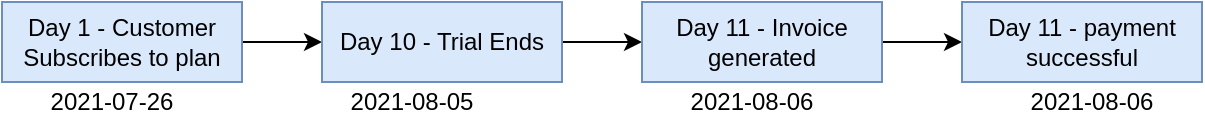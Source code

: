 <mxfile version="14.9.8" type="google" pages="5"><diagram id="E1wxUwZaS0KUdd3JLU5H" name="flow1"><mxGraphModel dx="782" dy="396" grid="1" gridSize="10" guides="1" tooltips="1" connect="1" arrows="1" fold="1" page="1" pageScale="1" pageWidth="850" pageHeight="1100" math="0" shadow="0"><root><mxCell id="4HfYNl6UoJ7b16Tqt1GV-0"/><mxCell id="4HfYNl6UoJ7b16Tqt1GV-1" parent="4HfYNl6UoJ7b16Tqt1GV-0"/><mxCell id="wLs8Li4pr3W6HpZMJl1n-6" style="edgeStyle=orthogonalEdgeStyle;rounded=0;orthogonalLoop=1;jettySize=auto;html=1;exitX=1;exitY=0.5;exitDx=0;exitDy=0;entryX=0;entryY=0.5;entryDx=0;entryDy=0;" parent="4HfYNl6UoJ7b16Tqt1GV-1" source="wLs8Li4pr3W6HpZMJl1n-0" target="wLs8Li4pr3W6HpZMJl1n-1" edge="1"><mxGeometry relative="1" as="geometry"/></mxCell><mxCell id="wLs8Li4pr3W6HpZMJl1n-0" value="Day 1 - Customer Subscribes to plan" style="rounded=0;whiteSpace=wrap;html=1;fillColor=#dae8fc;strokeColor=#6c8ebf;" parent="4HfYNl6UoJ7b16Tqt1GV-1" vertex="1"><mxGeometry x="40" y="40" width="120" height="40" as="geometry"/></mxCell><mxCell id="wLs8Li4pr3W6HpZMJl1n-7" style="edgeStyle=orthogonalEdgeStyle;rounded=0;orthogonalLoop=1;jettySize=auto;html=1;entryX=0;entryY=0.5;entryDx=0;entryDy=0;" parent="4HfYNl6UoJ7b16Tqt1GV-1" source="wLs8Li4pr3W6HpZMJl1n-1" target="wLs8Li4pr3W6HpZMJl1n-2" edge="1"><mxGeometry relative="1" as="geometry"/></mxCell><mxCell id="wLs8Li4pr3W6HpZMJl1n-1" value="Day 10 - Trial Ends" style="rounded=0;whiteSpace=wrap;html=1;fillColor=#dae8fc;strokeColor=#6c8ebf;" parent="4HfYNl6UoJ7b16Tqt1GV-1" vertex="1"><mxGeometry x="200" y="40" width="120" height="40" as="geometry"/></mxCell><mxCell id="F21rj4qIpckdMsjhJU4Z-2" style="edgeStyle=orthogonalEdgeStyle;rounded=0;orthogonalLoop=1;jettySize=auto;html=1;" parent="4HfYNl6UoJ7b16Tqt1GV-1" source="wLs8Li4pr3W6HpZMJl1n-2" target="F21rj4qIpckdMsjhJU4Z-0" edge="1"><mxGeometry relative="1" as="geometry"/></mxCell><mxCell id="wLs8Li4pr3W6HpZMJl1n-2" value="Day 11 - Invoice generated" style="rounded=0;whiteSpace=wrap;html=1;fillColor=#dae8fc;strokeColor=#6c8ebf;" parent="4HfYNl6UoJ7b16Tqt1GV-1" vertex="1"><mxGeometry x="360" y="40" width="120" height="40" as="geometry"/></mxCell><mxCell id="kyMxTrrZ-ADrnWksc2vy-0" value="2021-07-26" style="text;html=1;strokeColor=none;fillColor=none;align=center;verticalAlign=middle;whiteSpace=wrap;rounded=0;" parent="4HfYNl6UoJ7b16Tqt1GV-1" vertex="1"><mxGeometry x="50" y="80" width="90" height="20" as="geometry"/></mxCell><mxCell id="kyMxTrrZ-ADrnWksc2vy-1" value="2021-08-05" style="text;html=1;strokeColor=none;fillColor=none;align=center;verticalAlign=middle;whiteSpace=wrap;rounded=0;" parent="4HfYNl6UoJ7b16Tqt1GV-1" vertex="1"><mxGeometry x="200" y="80" width="90" height="20" as="geometry"/></mxCell><mxCell id="kyMxTrrZ-ADrnWksc2vy-2" value="2021-08-06" style="text;html=1;strokeColor=none;fillColor=none;align=center;verticalAlign=middle;whiteSpace=wrap;rounded=0;" parent="4HfYNl6UoJ7b16Tqt1GV-1" vertex="1"><mxGeometry x="370" y="80" width="90" height="20" as="geometry"/></mxCell><mxCell id="F21rj4qIpckdMsjhJU4Z-0" value="Day 11 - payment successful" style="rounded=0;whiteSpace=wrap;html=1;fillColor=#dae8fc;strokeColor=#6c8ebf;" parent="4HfYNl6UoJ7b16Tqt1GV-1" vertex="1"><mxGeometry x="520" y="40" width="120" height="40" as="geometry"/></mxCell><mxCell id="F21rj4qIpckdMsjhJU4Z-1" value="2021-08-06" style="text;html=1;strokeColor=none;fillColor=none;align=center;verticalAlign=middle;whiteSpace=wrap;rounded=0;" parent="4HfYNl6UoJ7b16Tqt1GV-1" vertex="1"><mxGeometry x="540" y="80" width="90" height="20" as="geometry"/></mxCell></root></mxGraphModel></diagram><diagram id="nWyv2I-tVouvnHZjVnkt" name="flow2"><mxGraphModel dx="782" dy="396" grid="1" gridSize="10" guides="1" tooltips="1" connect="1" arrows="1" fold="1" page="1" pageScale="1" pageWidth="850" pageHeight="1100" math="0" shadow="0"><root><mxCell id="rB4K3EMBWWmtMol2CL0K-0"/><mxCell id="rB4K3EMBWWmtMol2CL0K-1" parent="rB4K3EMBWWmtMol2CL0K-0"/><mxCell id="RePvKQAdJETP6gQ1V2G2-0" style="edgeStyle=orthogonalEdgeStyle;rounded=0;orthogonalLoop=1;jettySize=auto;html=1;exitX=1;exitY=0.5;exitDx=0;exitDy=0;entryX=0;entryY=0.5;entryDx=0;entryDy=0;" parent="rB4K3EMBWWmtMol2CL0K-1" source="rB4K3EMBWWmtMol2CL0K-2" target="zC371Rti79twj9CZnQ_U-0" edge="1"><mxGeometry relative="1" as="geometry"/></mxCell><mxCell id="rB4K3EMBWWmtMol2CL0K-2" value="Day 1 - Customer Subscribes&lt;br&gt;" style="rounded=0;whiteSpace=wrap;html=1;fillColor=#dae8fc;strokeColor=#6c8ebf;" parent="rB4K3EMBWWmtMol2CL0K-1" vertex="1"><mxGeometry x="40" y="40" width="120" height="40" as="geometry"/></mxCell><mxCell id="RePvKQAdJETP6gQ1V2G2-3" style="edgeStyle=orthogonalEdgeStyle;rounded=0;orthogonalLoop=1;jettySize=auto;html=1;exitX=1;exitY=0.5;exitDx=0;exitDy=0;entryX=0;entryY=0.5;entryDx=0;entryDy=0;" parent="rB4K3EMBWWmtMol2CL0K-1" source="rB4K3EMBWWmtMol2CL0K-3" target="rB4K3EMBWWmtMol2CL0K-4" edge="1"><mxGeometry relative="1" as="geometry"/></mxCell><mxCell id="rB4K3EMBWWmtMol2CL0K-3" value="Day 11 - Payment failure" style="rounded=0;whiteSpace=wrap;html=1;fillColor=#dae8fc;strokeColor=#6c8ebf;" parent="rB4K3EMBWWmtMol2CL0K-1" vertex="1"><mxGeometry x="520" y="40" width="120" height="40" as="geometry"/></mxCell><mxCell id="e6YYC579CkdMot-t3lHI-0" style="edgeStyle=orthogonalEdgeStyle;rounded=0;orthogonalLoop=1;jettySize=auto;html=1;entryX=0.5;entryY=0;entryDx=0;entryDy=0;" parent="rB4K3EMBWWmtMol2CL0K-1" source="rB4K3EMBWWmtMol2CL0K-4" target="rB4K3EMBWWmtMol2CL0K-6" edge="1"><mxGeometry relative="1" as="geometry"/></mxCell><mxCell id="rB4K3EMBWWmtMol2CL0K-4" value="Day 12 - Payment Retry 1 - Failure" style="rounded=0;whiteSpace=wrap;html=1;fillColor=#f8cecc;strokeColor=#b85450;" parent="rB4K3EMBWWmtMol2CL0K-1" vertex="1"><mxGeometry x="680" y="40" width="120" height="40" as="geometry"/></mxCell><mxCell id="e6YYC579CkdMot-t3lHI-1" style="edgeStyle=orthogonalEdgeStyle;rounded=0;orthogonalLoop=1;jettySize=auto;html=1;exitX=0;exitY=0.5;exitDx=0;exitDy=0;entryX=1;entryY=0.5;entryDx=0;entryDy=0;" parent="rB4K3EMBWWmtMol2CL0K-1" source="rB4K3EMBWWmtMol2CL0K-6" target="rB4K3EMBWWmtMol2CL0K-7" edge="1"><mxGeometry relative="1" as="geometry"/></mxCell><mxCell id="rB4K3EMBWWmtMol2CL0K-6" value="Day 14 - Customer fixes payment issue" style="rounded=0;whiteSpace=wrap;html=1;fillColor=#dae8fc;strokeColor=#6c8ebf;" parent="rB4K3EMBWWmtMol2CL0K-1" vertex="1"><mxGeometry x="680" y="120" width="120" height="40" as="geometry"/></mxCell><mxCell id="rB4K3EMBWWmtMol2CL0K-7" value="Day 20 - Payment Retry 2 - Successful" style="rounded=0;whiteSpace=wrap;html=1;fillColor=#f8cecc;strokeColor=#b85450;" parent="rB4K3EMBWWmtMol2CL0K-1" vertex="1"><mxGeometry x="520" y="120" width="120" height="40" as="geometry"/></mxCell><mxCell id="MW-dQei5dXO2PhE6A8pw-3" style="edgeStyle=orthogonalEdgeStyle;rounded=0;orthogonalLoop=1;jettySize=auto;html=1;exitX=1;exitY=0.5;exitDx=0;exitDy=0;entryX=0;entryY=0.5;entryDx=0;entryDy=0;" parent="rB4K3EMBWWmtMol2CL0K-1" source="zC371Rti79twj9CZnQ_U-0" target="MW-dQei5dXO2PhE6A8pw-0" edge="1"><mxGeometry relative="1" as="geometry"/></mxCell><mxCell id="zC371Rti79twj9CZnQ_U-0" value="Day 10 - Trial Ends" style="rounded=0;whiteSpace=wrap;html=1;fillColor=#dae8fc;strokeColor=#6c8ebf;" parent="rB4K3EMBWWmtMol2CL0K-1" vertex="1"><mxGeometry x="200" y="40" width="120" height="40" as="geometry"/></mxCell><mxCell id="9B5PKMjGAyrfwj8kRlno-0" value="2021-07-26" style="text;html=1;strokeColor=none;fillColor=none;align=center;verticalAlign=middle;whiteSpace=wrap;rounded=0;" parent="rB4K3EMBWWmtMol2CL0K-1" vertex="1"><mxGeometry x="60" y="80" width="90" height="20" as="geometry"/></mxCell><mxCell id="3v1C4fTFQ_QoODBUTldC-0" value="2021-08-05" style="text;html=1;strokeColor=none;fillColor=none;align=center;verticalAlign=middle;whiteSpace=wrap;rounded=0;" parent="rB4K3EMBWWmtMol2CL0K-1" vertex="1"><mxGeometry x="215" y="80" width="90" height="20" as="geometry"/></mxCell><mxCell id="3v1C4fTFQ_QoODBUTldC-1" value="2021-08-06" style="text;html=1;strokeColor=none;fillColor=none;align=center;verticalAlign=middle;whiteSpace=wrap;rounded=0;" parent="rB4K3EMBWWmtMol2CL0K-1" vertex="1"><mxGeometry x="530" y="80" width="90" height="20" as="geometry"/></mxCell><mxCell id="3v1C4fTFQ_QoODBUTldC-2" value="2021-08-07" style="text;html=1;strokeColor=none;fillColor=none;align=center;verticalAlign=middle;whiteSpace=wrap;rounded=0;" parent="rB4K3EMBWWmtMol2CL0K-1" vertex="1"><mxGeometry x="695" y="80" width="90" height="20" as="geometry"/></mxCell><mxCell id="3v1C4fTFQ_QoODBUTldC-4" value="2021-08-09" style="text;html=1;strokeColor=none;fillColor=none;align=center;verticalAlign=middle;whiteSpace=wrap;rounded=0;" parent="rB4K3EMBWWmtMol2CL0K-1" vertex="1"><mxGeometry x="690" y="160" width="90" height="20" as="geometry"/></mxCell><mxCell id="3v1C4fTFQ_QoODBUTldC-5" value="2021-08-15" style="text;html=1;strokeColor=none;fillColor=none;align=center;verticalAlign=middle;whiteSpace=wrap;rounded=0;" parent="rB4K3EMBWWmtMol2CL0K-1" vertex="1"><mxGeometry x="530" y="160" width="90" height="20" as="geometry"/></mxCell><mxCell id="xUGbgR-QlsVqdu9NtgpL-0" value="Customer/System&amp;nbsp;" style="rounded=0;whiteSpace=wrap;html=1;fillColor=#dae8fc;strokeColor=#6c8ebf;" parent="rB4K3EMBWWmtMol2CL0K-1" vertex="1"><mxGeometry x="270" y="230" width="120" height="40" as="geometry"/></mxCell><mxCell id="xUGbgR-QlsVqdu9NtgpL-1" value="Payment Retry Systen" style="rounded=0;whiteSpace=wrap;html=1;fillColor=#f8cecc;strokeColor=#b85450;" parent="rB4K3EMBWWmtMol2CL0K-1" vertex="1"><mxGeometry x="430" y="230" width="120" height="40" as="geometry"/></mxCell><mxCell id="xUGbgR-QlsVqdu9NtgpL-2" value="" style="rounded=0;whiteSpace=wrap;html=1;fillColor=none;dashed=1;" parent="rB4K3EMBWWmtMol2CL0K-1" vertex="1"><mxGeometry x="255" y="200" width="355" height="85" as="geometry"/></mxCell><mxCell id="xUGbgR-QlsVqdu9NtgpL-4" value="Legend" style="text;html=1;strokeColor=none;fillColor=none;align=center;verticalAlign=middle;whiteSpace=wrap;rounded=0;dashed=1;" parent="rB4K3EMBWWmtMol2CL0K-1" vertex="1"><mxGeometry x="565" y="200" width="40" height="20" as="geometry"/></mxCell><mxCell id="MW-dQei5dXO2PhE6A8pw-4" style="edgeStyle=orthogonalEdgeStyle;rounded=0;orthogonalLoop=1;jettySize=auto;html=1;exitX=1;exitY=0.5;exitDx=0;exitDy=0;" parent="rB4K3EMBWWmtMol2CL0K-1" source="MW-dQei5dXO2PhE6A8pw-0" target="rB4K3EMBWWmtMol2CL0K-3" edge="1"><mxGeometry relative="1" as="geometry"/></mxCell><mxCell id="MW-dQei5dXO2PhE6A8pw-0" value="Day 11 - Invoice generated" style="rounded=0;whiteSpace=wrap;html=1;fillColor=#dae8fc;strokeColor=#6c8ebf;" parent="rB4K3EMBWWmtMol2CL0K-1" vertex="1"><mxGeometry x="360" y="40" width="120" height="40" as="geometry"/></mxCell><mxCell id="MW-dQei5dXO2PhE6A8pw-5" value="2021-08-06" style="text;html=1;strokeColor=none;fillColor=none;align=center;verticalAlign=middle;whiteSpace=wrap;rounded=0;" parent="rB4K3EMBWWmtMol2CL0K-1" vertex="1"><mxGeometry x="375" y="80" width="90" height="20" as="geometry"/></mxCell></root></mxGraphModel></diagram><diagram id="q8D2mUQBGRJ00YN5R92D" name="flow3"><mxGraphModel dx="1632" dy="396" grid="1" gridSize="10" guides="1" tooltips="1" connect="1" arrows="1" fold="1" page="1" pageScale="1" pageWidth="850" pageHeight="1100" math="0" shadow="0"><root><mxCell id="35IUPDSEk2lGLHKOi12Q-0"/><mxCell id="35IUPDSEk2lGLHKOi12Q-1" parent="35IUPDSEk2lGLHKOi12Q-0"/><mxCell id="5ZPsB53qV-z_fYSQ2ltw-4" style="edgeStyle=orthogonalEdgeStyle;rounded=0;orthogonalLoop=1;jettySize=auto;html=1;" parent="35IUPDSEk2lGLHKOi12Q-1" source="R4N8oYUI-rJhL_FtSPWV-28" target="R4N8oYUI-rJhL_FtSPWV-34" edge="1"><mxGeometry relative="1" as="geometry"/></mxCell><mxCell id="R4N8oYUI-rJhL_FtSPWV-28" value="Day 1 - Customer Subscribes&lt;br&gt;" style="rounded=0;whiteSpace=wrap;html=1;fillColor=#dae8fc;strokeColor=#6c8ebf;" parent="35IUPDSEk2lGLHKOi12Q-1" vertex="1"><mxGeometry x="-120" y="40" width="120" height="40" as="geometry"/></mxCell><mxCell id="5ZPsB53qV-z_fYSQ2ltw-7" style="edgeStyle=orthogonalEdgeStyle;rounded=0;orthogonalLoop=1;jettySize=auto;html=1;entryX=0;entryY=0.5;entryDx=0;entryDy=0;" parent="35IUPDSEk2lGLHKOi12Q-1" source="R4N8oYUI-rJhL_FtSPWV-29" target="R4N8oYUI-rJhL_FtSPWV-30" edge="1"><mxGeometry relative="1" as="geometry"/></mxCell><mxCell id="R4N8oYUI-rJhL_FtSPWV-29" value="Day 11 - Payment failure" style="rounded=0;whiteSpace=wrap;html=1;fillColor=#dae8fc;strokeColor=#6c8ebf;" parent="35IUPDSEk2lGLHKOi12Q-1" vertex="1"><mxGeometry x="360" y="40" width="120" height="40" as="geometry"/></mxCell><mxCell id="5ZPsB53qV-z_fYSQ2ltw-8" style="edgeStyle=orthogonalEdgeStyle;rounded=0;orthogonalLoop=1;jettySize=auto;html=1;" parent="35IUPDSEk2lGLHKOi12Q-1" source="R4N8oYUI-rJhL_FtSPWV-30" target="R4N8oYUI-rJhL_FtSPWV-31" edge="1"><mxGeometry relative="1" as="geometry"/></mxCell><mxCell id="R4N8oYUI-rJhL_FtSPWV-30" value="Day 12 - Payment Retry 1 - Failure" style="rounded=0;whiteSpace=wrap;html=1;fillColor=#f8cecc;strokeColor=#b85450;" parent="35IUPDSEk2lGLHKOi12Q-1" vertex="1"><mxGeometry x="520" y="40" width="120" height="40" as="geometry"/></mxCell><mxCell id="5ZPsB53qV-z_fYSQ2ltw-9" style="edgeStyle=orthogonalEdgeStyle;rounded=0;orthogonalLoop=1;jettySize=auto;html=1;entryX=0.5;entryY=0;entryDx=0;entryDy=0;" parent="35IUPDSEk2lGLHKOi12Q-1" source="R4N8oYUI-rJhL_FtSPWV-31" edge="1"><mxGeometry relative="1" as="geometry"><mxPoint x="740" y="120" as="targetPoint"/></mxGeometry></mxCell><mxCell id="R4N8oYUI-rJhL_FtSPWV-31" value="Day 20 - Payment Retry 2 - Failure" style="rounded=0;whiteSpace=wrap;html=1;fillColor=#f8cecc;strokeColor=#b85450;" parent="35IUPDSEk2lGLHKOi12Q-1" vertex="1"><mxGeometry x="680" y="40" width="120" height="40" as="geometry"/></mxCell><mxCell id="TKsS-BRTz2yseTQQQelo-3" style="edgeStyle=orthogonalEdgeStyle;rounded=0;orthogonalLoop=1;jettySize=auto;html=1;exitX=1;exitY=0.5;exitDx=0;exitDy=0;" parent="35IUPDSEk2lGLHKOi12Q-1" source="R4N8oYUI-rJhL_FtSPWV-34" target="TKsS-BRTz2yseTQQQelo-0" edge="1"><mxGeometry relative="1" as="geometry"/></mxCell><mxCell id="R4N8oYUI-rJhL_FtSPWV-34" value="Day 10 - Trial Ends" style="rounded=0;whiteSpace=wrap;html=1;fillColor=#dae8fc;strokeColor=#6c8ebf;" parent="35IUPDSEk2lGLHKOi12Q-1" vertex="1"><mxGeometry x="40" y="40" width="120" height="40" as="geometry"/></mxCell><mxCell id="R4N8oYUI-rJhL_FtSPWV-35" value="2021-07-26" style="text;html=1;strokeColor=none;fillColor=none;align=center;verticalAlign=middle;whiteSpace=wrap;rounded=0;" parent="35IUPDSEk2lGLHKOi12Q-1" vertex="1"><mxGeometry x="-105" y="80" width="90" height="20" as="geometry"/></mxCell><mxCell id="R4N8oYUI-rJhL_FtSPWV-36" value="2021-08-05" style="text;html=1;strokeColor=none;fillColor=none;align=center;verticalAlign=middle;whiteSpace=wrap;rounded=0;" parent="35IUPDSEk2lGLHKOi12Q-1" vertex="1"><mxGeometry x="55" y="80" width="90" height="20" as="geometry"/></mxCell><mxCell id="R4N8oYUI-rJhL_FtSPWV-37" value="2021-08-06" style="text;html=1;strokeColor=none;fillColor=none;align=center;verticalAlign=middle;whiteSpace=wrap;rounded=0;" parent="35IUPDSEk2lGLHKOi12Q-1" vertex="1"><mxGeometry x="370" y="80" width="90" height="20" as="geometry"/></mxCell><mxCell id="R4N8oYUI-rJhL_FtSPWV-38" value="2021-08-07" style="text;html=1;strokeColor=none;fillColor=none;align=center;verticalAlign=middle;whiteSpace=wrap;rounded=0;" parent="35IUPDSEk2lGLHKOi12Q-1" vertex="1"><mxGeometry x="535" y="80" width="90" height="20" as="geometry"/></mxCell><mxCell id="R4N8oYUI-rJhL_FtSPWV-39" value="2021-08-15" style="text;html=1;strokeColor=none;fillColor=none;align=center;verticalAlign=middle;whiteSpace=wrap;rounded=0;" parent="35IUPDSEk2lGLHKOi12Q-1" vertex="1"><mxGeometry x="695" y="80" width="90" height="20" as="geometry"/></mxCell><mxCell id="5ZPsB53qV-z_fYSQ2ltw-11" style="edgeStyle=orthogonalEdgeStyle;rounded=0;orthogonalLoop=1;jettySize=auto;html=1;" parent="35IUPDSEk2lGLHKOi12Q-1" source="R4N8oYUI-rJhL_FtSPWV-42" edge="1"><mxGeometry relative="1" as="geometry"><mxPoint x="640" y="140" as="targetPoint"/></mxGeometry></mxCell><mxCell id="R4N8oYUI-rJhL_FtSPWV-42" value="Day 21 - Overdue System - Account in WARNING state" style="rounded=0;whiteSpace=wrap;html=1;fillColor=#fff2cc;strokeColor=#d6b656;" parent="35IUPDSEk2lGLHKOi12Q-1" vertex="1"><mxGeometry x="680" y="120" width="120" height="40" as="geometry"/></mxCell><mxCell id="R4N8oYUI-rJhL_FtSPWV-43" value="2021-08-16" style="text;html=1;strokeColor=none;fillColor=none;align=center;verticalAlign=middle;whiteSpace=wrap;rounded=0;" parent="35IUPDSEk2lGLHKOi12Q-1" vertex="1"><mxGeometry x="695" y="160" width="90" height="20" as="geometry"/></mxCell><mxCell id="R4N8oYUI-rJhL_FtSPWV-45" value="2021-08-18" style="text;html=1;strokeColor=none;fillColor=none;align=center;verticalAlign=middle;whiteSpace=wrap;rounded=0;" parent="35IUPDSEk2lGLHKOi12Q-1" vertex="1"><mxGeometry x="530" y="160" width="90" height="20" as="geometry"/></mxCell><mxCell id="5ZPsB53qV-z_fYSQ2ltw-12" style="edgeStyle=orthogonalEdgeStyle;rounded=0;orthogonalLoop=1;jettySize=auto;html=1;entryX=1;entryY=0.5;entryDx=0;entryDy=0;" parent="35IUPDSEk2lGLHKOi12Q-1" target="xs2Bn9c1mr-iilEoKzgp-1" edge="1"><mxGeometry relative="1" as="geometry"><mxPoint x="530" y="140" as="sourcePoint"/></mxGeometry></mxCell><mxCell id="xs2Bn9c1mr-iilEoKzgp-1" value="Day 24 - Payment Retry 3 - Successful" style="rounded=0;whiteSpace=wrap;html=1;fillColor=#f8cecc;strokeColor=#b85450;" parent="35IUPDSEk2lGLHKOi12Q-1" vertex="1"><mxGeometry x="370" y="120" width="120" height="40" as="geometry"/></mxCell><mxCell id="k3W5-cMfGrWrvVA13xtZ-0" value="Customer/System&amp;nbsp;" style="rounded=0;whiteSpace=wrap;html=1;fillColor=#dae8fc;strokeColor=#6c8ebf;" parent="35IUPDSEk2lGLHKOi12Q-1" vertex="1"><mxGeometry x="80" y="240" width="120" height="40" as="geometry"/></mxCell><mxCell id="k3W5-cMfGrWrvVA13xtZ-1" value="Payment Retry Systen" style="rounded=0;whiteSpace=wrap;html=1;fillColor=#f8cecc;strokeColor=#b85450;" parent="35IUPDSEk2lGLHKOi12Q-1" vertex="1"><mxGeometry x="240" y="240" width="120" height="40" as="geometry"/></mxCell><mxCell id="k3W5-cMfGrWrvVA13xtZ-3" value="" style="rounded=0;whiteSpace=wrap;html=1;fillColor=none;dashed=1;" parent="35IUPDSEk2lGLHKOi12Q-1" vertex="1"><mxGeometry x="40" y="210" width="530" height="85" as="geometry"/></mxCell><mxCell id="k3W5-cMfGrWrvVA13xtZ-2" value="Overdue System" style="rounded=0;whiteSpace=wrap;html=1;fillColor=#fff2cc;strokeColor=#d6b656;" parent="35IUPDSEk2lGLHKOi12Q-1" vertex="1"><mxGeometry x="400" y="240" width="120" height="40" as="geometry"/></mxCell><mxCell id="k3W5-cMfGrWrvVA13xtZ-4" value="Legend" style="text;html=1;strokeColor=none;fillColor=none;align=center;verticalAlign=middle;whiteSpace=wrap;rounded=0;dashed=1;" parent="35IUPDSEk2lGLHKOi12Q-1" vertex="1"><mxGeometry x="520" y="210" width="40" height="20" as="geometry"/></mxCell><mxCell id="TKsS-BRTz2yseTQQQelo-4" style="edgeStyle=orthogonalEdgeStyle;rounded=0;orthogonalLoop=1;jettySize=auto;html=1;exitX=1;exitY=0.5;exitDx=0;exitDy=0;" parent="35IUPDSEk2lGLHKOi12Q-1" source="TKsS-BRTz2yseTQQQelo-0" target="R4N8oYUI-rJhL_FtSPWV-29" edge="1"><mxGeometry relative="1" as="geometry"/></mxCell><mxCell id="TKsS-BRTz2yseTQQQelo-0" value="Day 11 - Invoice generated" style="rounded=0;whiteSpace=wrap;html=1;fillColor=#dae8fc;strokeColor=#6c8ebf;" parent="35IUPDSEk2lGLHKOi12Q-1" vertex="1"><mxGeometry x="200" y="40" width="120" height="40" as="geometry"/></mxCell><mxCell id="TKsS-BRTz2yseTQQQelo-1" value="2021-08-06" style="text;html=1;strokeColor=none;fillColor=none;align=center;verticalAlign=middle;whiteSpace=wrap;rounded=0;" parent="35IUPDSEk2lGLHKOi12Q-1" vertex="1"><mxGeometry x="210" y="80" width="90" height="20" as="geometry"/></mxCell><mxCell id="TKsS-BRTz2yseTQQQelo-2" style="edgeStyle=orthogonalEdgeStyle;rounded=0;orthogonalLoop=1;jettySize=auto;html=1;exitX=0.5;exitY=1;exitDx=0;exitDy=0;" parent="35IUPDSEk2lGLHKOi12Q-1" source="TKsS-BRTz2yseTQQQelo-1" target="TKsS-BRTz2yseTQQQelo-1" edge="1"><mxGeometry relative="1" as="geometry"/></mxCell><mxCell id="9hk1EsaecRq0Z9eF3aIK-4" value="2021-08-19" style="text;html=1;strokeColor=none;fillColor=none;align=center;verticalAlign=middle;whiteSpace=wrap;rounded=0;" parent="35IUPDSEk2lGLHKOi12Q-1" vertex="1"><mxGeometry x="385" y="160" width="90" height="20" as="geometry"/></mxCell><mxCell id="2ayGX2h7iMYv3KvNdU03-0" value="Day 23 - Customer fixes payment issues" style="rounded=0;whiteSpace=wrap;html=1;fillColor=#dae8fc;strokeColor=#6c8ebf;" vertex="1" parent="35IUPDSEk2lGLHKOi12Q-1"><mxGeometry x="520" y="120" width="120" height="40" as="geometry"/></mxCell></root></mxGraphModel></diagram><diagram name="flow4" id="V2qYNvqD0tHIUeqhycOp"><mxGraphModel dx="1632" dy="396" grid="1" gridSize="10" guides="1" tooltips="1" connect="1" arrows="1" fold="1" page="1" pageScale="1" pageWidth="850" pageHeight="1100" math="0" shadow="0"><root><mxCell id="rwn7IUPAy3u59_WHgVxb-0"/><mxCell id="rwn7IUPAy3u59_WHgVxb-1" parent="rwn7IUPAy3u59_WHgVxb-0"/><mxCell id="IsBRvYkMRBwsETeEyLUd-0" style="edgeStyle=orthogonalEdgeStyle;rounded=0;orthogonalLoop=1;jettySize=auto;html=1;exitX=1;exitY=0.5;exitDx=0;exitDy=0;entryX=0;entryY=0.5;entryDx=0;entryDy=0;" parent="rwn7IUPAy3u59_WHgVxb-1" source="rwn7IUPAy3u59_WHgVxb-2" target="rwn7IUPAy3u59_WHgVxb-7" edge="1"><mxGeometry relative="1" as="geometry"/></mxCell><mxCell id="rwn7IUPAy3u59_WHgVxb-2" value="Day 1 - Customer Subscribes&lt;br&gt;" style="rounded=0;whiteSpace=wrap;html=1;fillColor=#dae8fc;strokeColor=#6c8ebf;" parent="rwn7IUPAy3u59_WHgVxb-1" vertex="1"><mxGeometry x="-120" y="40" width="120" height="40" as="geometry"/></mxCell><mxCell id="IsBRvYkMRBwsETeEyLUd-2" style="edgeStyle=orthogonalEdgeStyle;rounded=0;orthogonalLoop=1;jettySize=auto;html=1;exitX=1;exitY=0.5;exitDx=0;exitDy=0;entryX=0;entryY=0.5;entryDx=0;entryDy=0;" parent="rwn7IUPAy3u59_WHgVxb-1" source="rwn7IUPAy3u59_WHgVxb-3" target="rwn7IUPAy3u59_WHgVxb-4" edge="1"><mxGeometry relative="1" as="geometry"/></mxCell><mxCell id="rwn7IUPAy3u59_WHgVxb-3" value="Day 11 - Payment failure due to card issue" style="rounded=0;whiteSpace=wrap;html=1;fillColor=#dae8fc;strokeColor=#6c8ebf;" parent="rwn7IUPAy3u59_WHgVxb-1" vertex="1"><mxGeometry x="360" y="40" width="120" height="40" as="geometry"/></mxCell><mxCell id="IsBRvYkMRBwsETeEyLUd-3" style="edgeStyle=orthogonalEdgeStyle;rounded=0;orthogonalLoop=1;jettySize=auto;html=1;exitX=1;exitY=0.5;exitDx=0;exitDy=0;" parent="rwn7IUPAy3u59_WHgVxb-1" source="rwn7IUPAy3u59_WHgVxb-4" target="rwn7IUPAy3u59_WHgVxb-5" edge="1"><mxGeometry relative="1" as="geometry"/></mxCell><mxCell id="rwn7IUPAy3u59_WHgVxb-4" value="Day 12 - Payment Retry 1 - Failure" style="rounded=0;whiteSpace=wrap;html=1;fillColor=#f8cecc;strokeColor=#b85450;" parent="rwn7IUPAy3u59_WHgVxb-1" vertex="1"><mxGeometry x="520" y="40" width="120" height="40" as="geometry"/></mxCell><mxCell id="IsBRvYkMRBwsETeEyLUd-11" style="edgeStyle=orthogonalEdgeStyle;rounded=0;orthogonalLoop=1;jettySize=auto;html=1;exitX=0.5;exitY=1;exitDx=0;exitDy=0;entryX=0.5;entryY=0;entryDx=0;entryDy=0;" parent="rwn7IUPAy3u59_WHgVxb-1" source="rwn7IUPAy3u59_WHgVxb-5" edge="1"><mxGeometry relative="1" as="geometry"><mxPoint x="740" y="120" as="targetPoint"/></mxGeometry></mxCell><mxCell id="rwn7IUPAy3u59_WHgVxb-5" value="Day 20 - Payment Retry 2 - Failure" style="rounded=0;whiteSpace=wrap;html=1;fillColor=#f8cecc;strokeColor=#b85450;" parent="rwn7IUPAy3u59_WHgVxb-1" vertex="1"><mxGeometry x="680" y="40" width="120" height="40" as="geometry"/></mxCell><mxCell id="y-zSul-h-zqgzESXdtHx-2" style="edgeStyle=orthogonalEdgeStyle;rounded=0;orthogonalLoop=1;jettySize=auto;html=1;exitX=1;exitY=0.5;exitDx=0;exitDy=0;entryX=0;entryY=0.5;entryDx=0;entryDy=0;" parent="rwn7IUPAy3u59_WHgVxb-1" source="rwn7IUPAy3u59_WHgVxb-7" target="y-zSul-h-zqgzESXdtHx-0" edge="1"><mxGeometry relative="1" as="geometry"/></mxCell><mxCell id="rwn7IUPAy3u59_WHgVxb-7" value="Day 10 - Trial Ends" style="rounded=0;whiteSpace=wrap;html=1;fillColor=#dae8fc;strokeColor=#6c8ebf;" parent="rwn7IUPAy3u59_WHgVxb-1" vertex="1"><mxGeometry x="40" y="40" width="120" height="40" as="geometry"/></mxCell><mxCell id="rwn7IUPAy3u59_WHgVxb-8" value="2021-07-26" style="text;html=1;strokeColor=none;fillColor=none;align=center;verticalAlign=middle;whiteSpace=wrap;rounded=0;" parent="rwn7IUPAy3u59_WHgVxb-1" vertex="1"><mxGeometry x="-110" y="80" width="90" height="20" as="geometry"/></mxCell><mxCell id="rwn7IUPAy3u59_WHgVxb-9" value="2021-08-05" style="text;html=1;strokeColor=none;fillColor=none;align=center;verticalAlign=middle;whiteSpace=wrap;rounded=0;" parent="rwn7IUPAy3u59_WHgVxb-1" vertex="1"><mxGeometry x="40" y="80" width="90" height="20" as="geometry"/></mxCell><mxCell id="rwn7IUPAy3u59_WHgVxb-10" value="2021-08-06" style="text;html=1;strokeColor=none;fillColor=none;align=center;verticalAlign=middle;whiteSpace=wrap;rounded=0;" parent="rwn7IUPAy3u59_WHgVxb-1" vertex="1"><mxGeometry x="370" y="80" width="90" height="20" as="geometry"/></mxCell><mxCell id="rwn7IUPAy3u59_WHgVxb-11" value="2021-08-07" style="text;html=1;strokeColor=none;fillColor=none;align=center;verticalAlign=middle;whiteSpace=wrap;rounded=0;" parent="rwn7IUPAy3u59_WHgVxb-1" vertex="1"><mxGeometry x="535" y="80" width="90" height="20" as="geometry"/></mxCell><mxCell id="rwn7IUPAy3u59_WHgVxb-12" value="2021-08-15" style="text;html=1;strokeColor=none;fillColor=none;align=center;verticalAlign=middle;whiteSpace=wrap;rounded=0;" parent="rwn7IUPAy3u59_WHgVxb-1" vertex="1"><mxGeometry x="695" y="80" width="90" height="20" as="geometry"/></mxCell><mxCell id="IsBRvYkMRBwsETeEyLUd-7" style="edgeStyle=orthogonalEdgeStyle;rounded=0;orthogonalLoop=1;jettySize=auto;html=1;exitX=0;exitY=0.5;exitDx=0;exitDy=0;" parent="rwn7IUPAy3u59_WHgVxb-1" source="rwn7IUPAy3u59_WHgVxb-14" edge="1"><mxGeometry relative="1" as="geometry"><mxPoint x="640" y="140" as="targetPoint"/></mxGeometry></mxCell><mxCell id="rwn7IUPAy3u59_WHgVxb-14" value="Day 21 - Overdue System - Account in WARNING state" style="rounded=0;whiteSpace=wrap;html=1;fillColor=#fff2cc;strokeColor=#d6b656;" parent="rwn7IUPAy3u59_WHgVxb-1" vertex="1"><mxGeometry x="680" y="120" width="120" height="40" as="geometry"/></mxCell><mxCell id="rwn7IUPAy3u59_WHgVxb-15" value="2021-08-16" style="text;html=1;strokeColor=none;fillColor=none;align=center;verticalAlign=middle;whiteSpace=wrap;rounded=0;" parent="rwn7IUPAy3u59_WHgVxb-1" vertex="1"><mxGeometry x="695" y="160" width="90" height="20" as="geometry"/></mxCell><mxCell id="IsBRvYkMRBwsETeEyLUd-8" style="edgeStyle=orthogonalEdgeStyle;rounded=0;orthogonalLoop=1;jettySize=auto;html=1;exitX=0;exitY=0.5;exitDx=0;exitDy=0;entryX=1;entryY=0.5;entryDx=0;entryDy=0;" parent="rwn7IUPAy3u59_WHgVxb-1" source="rwn7IUPAy3u59_WHgVxb-16" target="HFhKukxgrVHp0HNntXUv-0" edge="1"><mxGeometry relative="1" as="geometry"/></mxCell><mxCell id="rwn7IUPAy3u59_WHgVxb-16" value="Day 25 - Overdue System - Account in BLOCKED state" style="rounded=0;whiteSpace=wrap;html=1;fillColor=#fff2cc;strokeColor=#d6b656;" parent="rwn7IUPAy3u59_WHgVxb-1" vertex="1"><mxGeometry x="360" y="120" width="120" height="40" as="geometry"/></mxCell><mxCell id="rwn7IUPAy3u59_WHgVxb-19" value="2021-08-26" style="text;html=1;strokeColor=none;fillColor=none;align=center;verticalAlign=middle;whiteSpace=wrap;rounded=0;" parent="rwn7IUPAy3u59_WHgVxb-1" vertex="1"><mxGeometry x="210" y="160" width="90" height="20" as="geometry"/></mxCell><mxCell id="rwn7IUPAy3u59_WHgVxb-20" value="Day 32 - Overdue System, Account in CANCELLATION state" style="rounded=0;whiteSpace=wrap;html=1;fillColor=#fff2cc;strokeColor=#d6b656;" parent="rwn7IUPAy3u59_WHgVxb-1" vertex="1"><mxGeometry x="40" y="120" width="130" height="40" as="geometry"/></mxCell><mxCell id="IsBRvYkMRBwsETeEyLUd-9" style="edgeStyle=orthogonalEdgeStyle;rounded=0;orthogonalLoop=1;jettySize=auto;html=1;exitX=0;exitY=0.5;exitDx=0;exitDy=0;entryX=1;entryY=0.5;entryDx=0;entryDy=0;" parent="rwn7IUPAy3u59_WHgVxb-1" source="HFhKukxgrVHp0HNntXUv-0" target="rwn7IUPAy3u59_WHgVxb-20" edge="1"><mxGeometry relative="1" as="geometry"/></mxCell><mxCell id="HFhKukxgrVHp0HNntXUv-0" value="Day 31 - Payment Retry 4 - Failure" style="rounded=0;whiteSpace=wrap;html=1;fillColor=#f8cecc;strokeColor=#b85450;" parent="rwn7IUPAy3u59_WHgVxb-1" vertex="1"><mxGeometry x="200" y="120" width="120" height="40" as="geometry"/></mxCell><mxCell id="-glR-7stFXJ_TRiOSrOc-0" value="2021-08-20" style="text;html=1;strokeColor=none;fillColor=none;align=center;verticalAlign=middle;whiteSpace=wrap;rounded=0;" parent="rwn7IUPAy3u59_WHgVxb-1" vertex="1"><mxGeometry x="370" y="160" width="90" height="20" as="geometry"/></mxCell><mxCell id="h87kumK9MDj4uklz0sDO-0" value="Customer/System&amp;nbsp;" style="rounded=0;whiteSpace=wrap;html=1;fillColor=#dae8fc;strokeColor=#6c8ebf;" parent="rwn7IUPAy3u59_WHgVxb-1" vertex="1"><mxGeometry x="135" y="240" width="120" height="40" as="geometry"/></mxCell><mxCell id="h87kumK9MDj4uklz0sDO-1" value="Payment Retry Systen" style="rounded=0;whiteSpace=wrap;html=1;fillColor=#f8cecc;strokeColor=#b85450;" parent="rwn7IUPAy3u59_WHgVxb-1" vertex="1"><mxGeometry x="295" y="240" width="120" height="40" as="geometry"/></mxCell><mxCell id="h87kumK9MDj4uklz0sDO-2" value="" style="rounded=0;whiteSpace=wrap;html=1;fillColor=none;dashed=1;" parent="rwn7IUPAy3u59_WHgVxb-1" vertex="1"><mxGeometry x="120" y="210" width="530" height="85" as="geometry"/></mxCell><mxCell id="h87kumK9MDj4uklz0sDO-3" value="Overdue System" style="rounded=0;whiteSpace=wrap;html=1;fillColor=#fff2cc;strokeColor=#d6b656;" parent="rwn7IUPAy3u59_WHgVxb-1" vertex="1"><mxGeometry x="455" y="240" width="120" height="40" as="geometry"/></mxCell><mxCell id="h87kumK9MDj4uklz0sDO-4" value="Legend" style="text;html=1;strokeColor=none;fillColor=none;align=center;verticalAlign=middle;whiteSpace=wrap;rounded=0;dashed=1;" parent="rwn7IUPAy3u59_WHgVxb-1" vertex="1"><mxGeometry x="575" y="210" width="40" height="20" as="geometry"/></mxCell><mxCell id="y-zSul-h-zqgzESXdtHx-3" style="edgeStyle=orthogonalEdgeStyle;rounded=0;orthogonalLoop=1;jettySize=auto;html=1;exitX=1;exitY=0.5;exitDx=0;exitDy=0;" parent="rwn7IUPAy3u59_WHgVxb-1" source="y-zSul-h-zqgzESXdtHx-0" target="rwn7IUPAy3u59_WHgVxb-3" edge="1"><mxGeometry relative="1" as="geometry"/></mxCell><mxCell id="y-zSul-h-zqgzESXdtHx-0" value="Day 11 - Invoice generated" style="rounded=0;whiteSpace=wrap;html=1;fillColor=#dae8fc;strokeColor=#6c8ebf;" parent="rwn7IUPAy3u59_WHgVxb-1" vertex="1"><mxGeometry x="200" y="40" width="120" height="40" as="geometry"/></mxCell><mxCell id="y-zSul-h-zqgzESXdtHx-1" value="2021-08-06" style="text;html=1;strokeColor=none;fillColor=none;align=center;verticalAlign=middle;whiteSpace=wrap;rounded=0;" parent="rwn7IUPAy3u59_WHgVxb-1" vertex="1"><mxGeometry x="210" y="75" width="90" height="30" as="geometry"/></mxCell><mxCell id="0BYPxO_oKe4JD4q8GKCO-0" value="2021-08-19" style="text;html=1;strokeColor=none;fillColor=none;align=center;verticalAlign=middle;whiteSpace=wrap;rounded=0;" parent="rwn7IUPAy3u59_WHgVxb-1" vertex="1"><mxGeometry x="535" y="160" width="90" height="20" as="geometry"/></mxCell><mxCell id="VmG5qEn2prS7Pf5khzOa-0" style="edgeStyle=orthogonalEdgeStyle;rounded=0;orthogonalLoop=1;jettySize=auto;html=1;exitX=0;exitY=0.5;exitDx=0;exitDy=0;" parent="rwn7IUPAy3u59_WHgVxb-1" source="0BYPxO_oKe4JD4q8GKCO-1" target="rwn7IUPAy3u59_WHgVxb-16" edge="1"><mxGeometry relative="1" as="geometry"/></mxCell><mxCell id="0BYPxO_oKe4JD4q8GKCO-1" value="Day 24 - Payment Retry 3 - Failure" style="rounded=0;whiteSpace=wrap;html=1;fillColor=#f8cecc;strokeColor=#b85450;" parent="rwn7IUPAy3u59_WHgVxb-1" vertex="1"><mxGeometry x="520" y="120" width="120" height="40" as="geometry"/></mxCell><mxCell id="TExA8pf-Ou9TlhJC39I_-0" value="2021-08-27" style="text;html=1;strokeColor=none;fillColor=none;align=center;verticalAlign=middle;whiteSpace=wrap;rounded=0;" parent="rwn7IUPAy3u59_WHgVxb-1" vertex="1"><mxGeometry x="60" y="160" width="90" height="20" as="geometry"/></mxCell></root></mxGraphModel></diagram><diagram id="shukik5gNGIIUuJwjIcU" name="test-flow"><mxGraphModel dx="782" dy="396" grid="1" gridSize="10" guides="1" tooltips="1" connect="1" arrows="1" fold="1" page="1" pageScale="1" pageWidth="850" pageHeight="1100" math="0" shadow="0"><root><mxCell id="EMwrd0zGGko-cqTW9fnz-0"/><mxCell id="EMwrd0zGGko-cqTW9fnz-1" parent="EMwrd0zGGko-cqTW9fnz-0"/><mxCell id="LnXL2cBaTY76YauSIzzA-0" style="edgeStyle=orthogonalEdgeStyle;rounded=0;orthogonalLoop=1;jettySize=auto;html=1;exitX=1;exitY=0.5;exitDx=0;exitDy=0;entryX=0;entryY=0.5;entryDx=0;entryDy=0;" parent="EMwrd0zGGko-cqTW9fnz-1" source="LnXL2cBaTY76YauSIzzA-1" target="LnXL2cBaTY76YauSIzzA-11" edge="1"><mxGeometry relative="1" as="geometry"/></mxCell><mxCell id="LnXL2cBaTY76YauSIzzA-1" value="Customer Subscribes" style="rounded=0;whiteSpace=wrap;html=1;fillColor=#dae8fc;strokeColor=#6c8ebf;" parent="EMwrd0zGGko-cqTW9fnz-1" vertex="1"><mxGeometry x="40" y="40" width="120" height="40" as="geometry"/></mxCell><mxCell id="LnXL2cBaTY76YauSIzzA-2" style="edgeStyle=orthogonalEdgeStyle;rounded=0;orthogonalLoop=1;jettySize=auto;html=1;exitX=1;exitY=0.5;exitDx=0;exitDy=0;" parent="EMwrd0zGGko-cqTW9fnz-1" source="LnXL2cBaTY76YauSIzzA-3" target="LnXL2cBaTY76YauSIzzA-29" edge="1"><mxGeometry relative="1" as="geometry"/></mxCell><mxCell id="LnXL2cBaTY76YauSIzzA-3" value="Payment succesful" style="rounded=0;whiteSpace=wrap;html=1;fillColor=#dae8fc;strokeColor=#6c8ebf;" parent="EMwrd0zGGko-cqTW9fnz-1" vertex="1"><mxGeometry x="360" y="40" width="120" height="40" as="geometry"/></mxCell><mxCell id="LnXL2cBaTY76YauSIzzA-4" style="edgeStyle=orthogonalEdgeStyle;rounded=0;orthogonalLoop=1;jettySize=auto;html=1;exitX=0;exitY=0.5;exitDx=0;exitDy=0;entryX=1;entryY=0.5;entryDx=0;entryDy=0;" parent="EMwrd0zGGko-cqTW9fnz-1" source="LnXL2cBaTY76YauSIzzA-5" edge="1"><mxGeometry relative="1" as="geometry"><mxPoint x="640" y="140" as="targetPoint"/></mxGeometry></mxCell><mxCell id="LnXL2cBaTY76YauSIzzA-5" value="Payment Retry 1 - Failure" style="rounded=0;whiteSpace=wrap;html=1;fillColor=#f8cecc;strokeColor=#b85450;" parent="EMwrd0zGGko-cqTW9fnz-1" vertex="1"><mxGeometry x="680" y="120" width="120" height="40" as="geometry"/></mxCell><mxCell id="LnXL2cBaTY76YauSIzzA-8" style="edgeStyle=orthogonalEdgeStyle;rounded=0;orthogonalLoop=1;jettySize=auto;html=1;exitX=0;exitY=0.5;exitDx=0;exitDy=0;entryX=1;entryY=0.5;entryDx=0;entryDy=0;" parent="EMwrd0zGGko-cqTW9fnz-1" source="LnXL2cBaTY76YauSIzzA-9" target="LnXL2cBaTY76YauSIzzA-18" edge="1"><mxGeometry relative="1" as="geometry"/></mxCell><mxCell id="LnXL2cBaTY76YauSIzzA-9" value="Payment Retry 2 - Failure" style="rounded=0;whiteSpace=wrap;html=1;fillColor=#f8cecc;strokeColor=#b85450;" parent="EMwrd0zGGko-cqTW9fnz-1" vertex="1"><mxGeometry x="515" y="120" width="120" height="40" as="geometry"/></mxCell><mxCell id="LnXL2cBaTY76YauSIzzA-10" style="edgeStyle=orthogonalEdgeStyle;rounded=0;orthogonalLoop=1;jettySize=auto;html=1;exitX=1;exitY=0.5;exitDx=0;exitDy=0;" parent="EMwrd0zGGko-cqTW9fnz-1" source="LnXL2cBaTY76YauSIzzA-11" target="LnXL2cBaTY76YauSIzzA-3" edge="1"><mxGeometry relative="1" as="geometry"/></mxCell><mxCell id="LnXL2cBaTY76YauSIzzA-11" value="Trial Ends" style="rounded=0;whiteSpace=wrap;html=1;fillColor=#dae8fc;strokeColor=#6c8ebf;" parent="EMwrd0zGGko-cqTW9fnz-1" vertex="1"><mxGeometry x="200" y="40" width="120" height="40" as="geometry"/></mxCell><mxCell id="LnXL2cBaTY76YauSIzzA-12" value="2021-07-26" style="text;html=1;strokeColor=none;fillColor=none;align=center;verticalAlign=middle;whiteSpace=wrap;rounded=0;" parent="EMwrd0zGGko-cqTW9fnz-1" vertex="1"><mxGeometry x="50" y="80" width="90" height="20" as="geometry"/></mxCell><mxCell id="LnXL2cBaTY76YauSIzzA-13" value="2021-08-05" style="text;html=1;strokeColor=none;fillColor=none;align=center;verticalAlign=middle;whiteSpace=wrap;rounded=0;" parent="EMwrd0zGGko-cqTW9fnz-1" vertex="1"><mxGeometry x="200" y="80" width="90" height="20" as="geometry"/></mxCell><mxCell id="LnXL2cBaTY76YauSIzzA-14" value="2021-08-06" style="text;html=1;strokeColor=none;fillColor=none;align=center;verticalAlign=middle;whiteSpace=wrap;rounded=0;" parent="EMwrd0zGGko-cqTW9fnz-1" vertex="1"><mxGeometry x="370" y="80" width="90" height="20" as="geometry"/></mxCell><mxCell id="LnXL2cBaTY76YauSIzzA-15" value="2021-09-15" style="text;html=1;strokeColor=none;fillColor=none;align=center;verticalAlign=middle;whiteSpace=wrap;rounded=0;" parent="EMwrd0zGGko-cqTW9fnz-1" vertex="1"><mxGeometry x="535" y="160" width="90" height="20" as="geometry"/></mxCell><mxCell id="LnXL2cBaTY76YauSIzzA-16" value="2021-09-16" style="text;html=1;strokeColor=none;fillColor=none;align=center;verticalAlign=middle;whiteSpace=wrap;rounded=0;" parent="EMwrd0zGGko-cqTW9fnz-1" vertex="1"><mxGeometry x="375" y="160" width="90" height="20" as="geometry"/></mxCell><mxCell id="LnXL2cBaTY76YauSIzzA-17" style="edgeStyle=orthogonalEdgeStyle;rounded=0;orthogonalLoop=1;jettySize=auto;html=1;exitX=0;exitY=0.5;exitDx=0;exitDy=0;" parent="EMwrd0zGGko-cqTW9fnz-1" source="LnXL2cBaTY76YauSIzzA-18" edge="1"><mxGeometry relative="1" as="geometry"><mxPoint x="310" y="140" as="targetPoint"/></mxGeometry></mxCell><mxCell id="LnXL2cBaTY76YauSIzzA-18" value="Overdue System - Account in WARNING state" style="rounded=0;whiteSpace=wrap;html=1;fillColor=#fff2cc;strokeColor=#d6b656;" parent="EMwrd0zGGko-cqTW9fnz-1" vertex="1"><mxGeometry x="360" y="120" width="120" height="40" as="geometry"/></mxCell><mxCell id="LnXL2cBaTY76YauSIzzA-19" value="2021-09-19" style="text;html=1;strokeColor=none;fillColor=none;align=center;verticalAlign=middle;whiteSpace=wrap;rounded=0;" parent="EMwrd0zGGko-cqTW9fnz-1" vertex="1"><mxGeometry x="215" y="160" width="90" height="20" as="geometry"/></mxCell><mxCell id="LnXL2cBaTY76YauSIzzA-20" style="edgeStyle=orthogonalEdgeStyle;rounded=0;orthogonalLoop=1;jettySize=auto;html=1;exitX=0.5;exitY=1;exitDx=0;exitDy=0;entryX=0.5;entryY=0;entryDx=0;entryDy=0;" parent="EMwrd0zGGko-cqTW9fnz-1" source="LnXL2cBaTY76YauSIzzA-21" edge="1"><mxGeometry relative="1" as="geometry"><mxPoint x="100" y="200" as="targetPoint"/></mxGeometry></mxCell><mxCell id="LnXL2cBaTY76YauSIzzA-21" value="Overdue System - Account in BLOCKED state" style="rounded=0;whiteSpace=wrap;html=1;fillColor=#fff2cc;strokeColor=#d6b656;" parent="EMwrd0zGGko-cqTW9fnz-1" vertex="1"><mxGeometry x="40" y="120" width="120" height="40" as="geometry"/></mxCell><mxCell id="LnXL2cBaTY76YauSIzzA-22" value="2021-09-20" style="text;html=1;strokeColor=none;fillColor=none;align=center;verticalAlign=middle;whiteSpace=wrap;rounded=0;" parent="EMwrd0zGGko-cqTW9fnz-1" vertex="1"><mxGeometry x="55" y="160" width="90" height="20" as="geometry"/></mxCell><mxCell id="LnXL2cBaTY76YauSIzzA-23" value="2021-09-26" style="text;html=1;strokeColor=none;fillColor=none;align=center;verticalAlign=middle;whiteSpace=wrap;rounded=0;" parent="EMwrd0zGGko-cqTW9fnz-1" vertex="1"><mxGeometry x="215" y="240" width="90" height="20" as="geometry"/></mxCell><mxCell id="LnXL2cBaTY76YauSIzzA-27" value="2021-09-21" style="text;html=1;strokeColor=none;fillColor=none;align=center;verticalAlign=middle;whiteSpace=wrap;rounded=0;" parent="EMwrd0zGGko-cqTW9fnz-1" vertex="1"><mxGeometry x="50" y="240" width="90" height="20" as="geometry"/></mxCell><mxCell id="LnXL2cBaTY76YauSIzzA-28" style="edgeStyle=orthogonalEdgeStyle;rounded=0;orthogonalLoop=1;jettySize=auto;html=1;exitX=1;exitY=0.5;exitDx=0;exitDy=0;entryX=0;entryY=0.5;entryDx=0;entryDy=0;" parent="EMwrd0zGGko-cqTW9fnz-1" source="LnXL2cBaTY76YauSIzzA-29" target="LnXL2cBaTY76YauSIzzA-32" edge="1"><mxGeometry relative="1" as="geometry"/></mxCell><mxCell id="LnXL2cBaTY76YauSIzzA-29" value="Payment issue occurs" style="rounded=0;whiteSpace=wrap;html=1;fillColor=#dae8fc;strokeColor=#6c8ebf;" parent="EMwrd0zGGko-cqTW9fnz-1" vertex="1"><mxGeometry x="520" y="40" width="120" height="40" as="geometry"/></mxCell><mxCell id="LnXL2cBaTY76YauSIzzA-30" value="2021-08-09" style="text;html=1;strokeColor=none;fillColor=none;align=center;verticalAlign=middle;whiteSpace=wrap;rounded=0;" parent="EMwrd0zGGko-cqTW9fnz-1" vertex="1"><mxGeometry x="530" y="80" width="90" height="20" as="geometry"/></mxCell><mxCell id="LnXL2cBaTY76YauSIzzA-31" style="edgeStyle=orthogonalEdgeStyle;rounded=0;orthogonalLoop=1;jettySize=auto;html=1;entryX=0.5;entryY=0;entryDx=0;entryDy=0;" parent="EMwrd0zGGko-cqTW9fnz-1" source="LnXL2cBaTY76YauSIzzA-32" target="LnXL2cBaTY76YauSIzzA-5" edge="1"><mxGeometry relative="1" as="geometry"/></mxCell><mxCell id="LnXL2cBaTY76YauSIzzA-32" value="New invoice generated next month, payment fails" style="rounded=0;whiteSpace=wrap;html=1;fillColor=#dae8fc;strokeColor=#6c8ebf;" parent="EMwrd0zGGko-cqTW9fnz-1" vertex="1"><mxGeometry x="680" y="40" width="120" height="40" as="geometry"/></mxCell><mxCell id="LnXL2cBaTY76YauSIzzA-33" value="2021-09-06" style="text;html=1;strokeColor=none;fillColor=none;align=center;verticalAlign=middle;whiteSpace=wrap;rounded=0;" parent="EMwrd0zGGko-cqTW9fnz-1" vertex="1"><mxGeometry x="690" y="80" width="90" height="20" as="geometry"/></mxCell><mxCell id="LnXL2cBaTY76YauSIzzA-34" value="2021-09-07" style="text;html=1;strokeColor=none;fillColor=none;align=center;verticalAlign=middle;whiteSpace=wrap;rounded=0;" parent="EMwrd0zGGko-cqTW9fnz-1" vertex="1"><mxGeometry x="690" y="160" width="90" height="20" as="geometry"/></mxCell><mxCell id="LnXL2cBaTY76YauSIzzA-35" value="Customer/System&amp;nbsp;" style="rounded=0;whiteSpace=wrap;html=1;fillColor=#dae8fc;strokeColor=#6c8ebf;" parent="EMwrd0zGGko-cqTW9fnz-1" vertex="1"><mxGeometry x="135" y="320" width="120" height="40" as="geometry"/></mxCell><mxCell id="LnXL2cBaTY76YauSIzzA-36" value="Payment Retry Systen" style="rounded=0;whiteSpace=wrap;html=1;fillColor=#f8cecc;strokeColor=#b85450;" parent="EMwrd0zGGko-cqTW9fnz-1" vertex="1"><mxGeometry x="295" y="320" width="120" height="40" as="geometry"/></mxCell><mxCell id="LnXL2cBaTY76YauSIzzA-37" value="" style="rounded=0;whiteSpace=wrap;html=1;fillColor=none;dashed=1;" parent="EMwrd0zGGko-cqTW9fnz-1" vertex="1"><mxGeometry x="120" y="290" width="530" height="85" as="geometry"/></mxCell><mxCell id="LnXL2cBaTY76YauSIzzA-38" value="Overdue System" style="rounded=0;whiteSpace=wrap;html=1;fillColor=#fff2cc;strokeColor=#d6b656;" parent="EMwrd0zGGko-cqTW9fnz-1" vertex="1"><mxGeometry x="455" y="320" width="120" height="40" as="geometry"/></mxCell><mxCell id="LnXL2cBaTY76YauSIzzA-39" value="Legend" style="text;html=1;strokeColor=none;fillColor=none;align=center;verticalAlign=middle;whiteSpace=wrap;rounded=0;dashed=1;" parent="EMwrd0zGGko-cqTW9fnz-1" vertex="1"><mxGeometry x="575" y="290" width="40" height="20" as="geometry"/></mxCell><mxCell id="EJv8fRsoTBZwfqrffJ2p-0" style="edgeStyle=orthogonalEdgeStyle;rounded=0;orthogonalLoop=1;jettySize=auto;html=1;" parent="EMwrd0zGGko-cqTW9fnz-1" source="VuKrp4EDlR46lMwRWL8R-0" target="VuKrp4EDlR46lMwRWL8R-1" edge="1"><mxGeometry relative="1" as="geometry"/></mxCell><mxCell id="VuKrp4EDlR46lMwRWL8R-0" value="Customer fixes payment issues" style="rounded=0;whiteSpace=wrap;html=1;fillColor=#dae8fc;strokeColor=#6c8ebf;" parent="EMwrd0zGGko-cqTW9fnz-1" vertex="1"><mxGeometry x="40" y="200" width="120" height="40" as="geometry"/></mxCell><mxCell id="VuKrp4EDlR46lMwRWL8R-1" value="Payment Retry 4 - Successful" style="rounded=0;whiteSpace=wrap;html=1;fillColor=#f8cecc;strokeColor=#b85450;" parent="EMwrd0zGGko-cqTW9fnz-1" vertex="1"><mxGeometry x="200" y="200" width="120" height="40" as="geometry"/></mxCell><mxCell id="VuKrp4EDlR46lMwRWL8R-2" value="2021-08-22" style="text;html=1;strokeColor=none;fillColor=none;align=center;verticalAlign=middle;whiteSpace=wrap;rounded=0;" parent="EMwrd0zGGko-cqTW9fnz-1" vertex="1"><mxGeometry x="115" y="480" width="90" height="20" as="geometry"/></mxCell><mxCell id="b1DD70VsYwGY9qLjPvsw-0" value="Day 24 - Payment Retry 3 - Failure" style="rounded=0;whiteSpace=wrap;html=1;fillColor=#f8cecc;strokeColor=#b85450;" parent="EMwrd0zGGko-cqTW9fnz-1" vertex="1"><mxGeometry x="200" y="120" width="120" height="40" as="geometry"/></mxCell></root></mxGraphModel></diagram></mxfile>